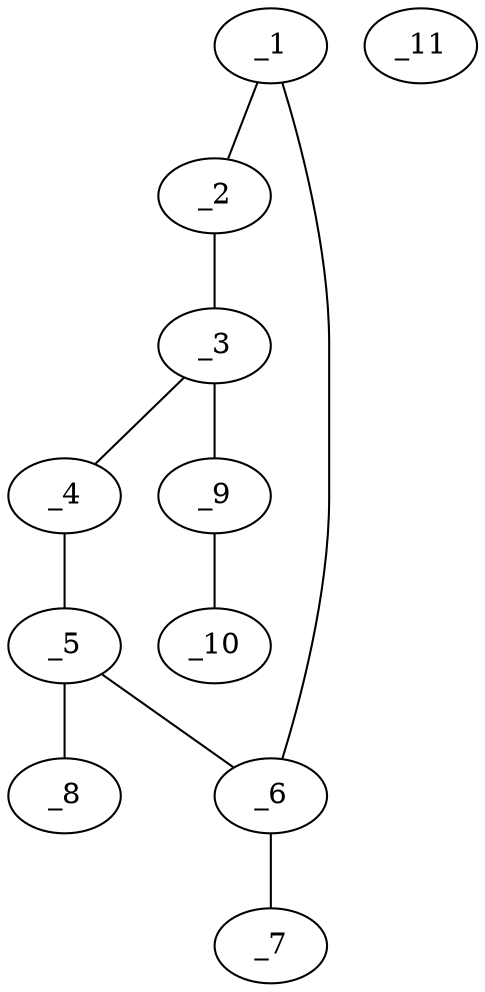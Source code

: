 graph molid627725 {
	_1	 [charge=0,
		chem=1,
		symbol="C  ",
		x="2.866",
		y="-0.5"];
	_2	 [charge=0,
		chem=1,
		symbol="C  ",
		x="3.732",
		y="-1"];
	_1 -- _2	 [valence=1];
	_6	 [charge=0,
		chem=1,
		symbol="C  ",
		x="2.866",
		y="0.5"];
	_1 -- _6	 [valence=2];
	_3	 [charge=0,
		chem=1,
		symbol="C  ",
		x="4.5981",
		y="-0.5"];
	_2 -- _3	 [valence=2];
	_4	 [charge=0,
		chem=1,
		symbol="C  ",
		x="4.5981",
		y="0.5"];
	_3 -- _4	 [valence=1];
	_9	 [charge=0,
		chem=13,
		symbol="As ",
		x="5.4641",
		y="-1"];
	_3 -- _9	 [valence=1];
	_5	 [charge=0,
		chem=1,
		symbol="C  ",
		x="3.7321",
		y=1];
	_4 -- _5	 [valence=2];
	_5 -- _6	 [valence=1];
	_8	 [charge=0,
		chem=4,
		symbol="N  ",
		x="3.7321",
		y=2];
	_5 -- _8	 [valence=1];
	_7	 [charge=0,
		chem=2,
		symbol="O  ",
		x=2,
		y=1];
	_6 -- _7	 [valence=1];
	_10	 [charge=0,
		chem=2,
		symbol="O  ",
		x="5.4641",
		y="-2"];
	_9 -- _10	 [valence=2];
	_11	 [charge=0,
		chem=7,
		symbol="Cl ",
		x="7.4641",
		y=0];
}
